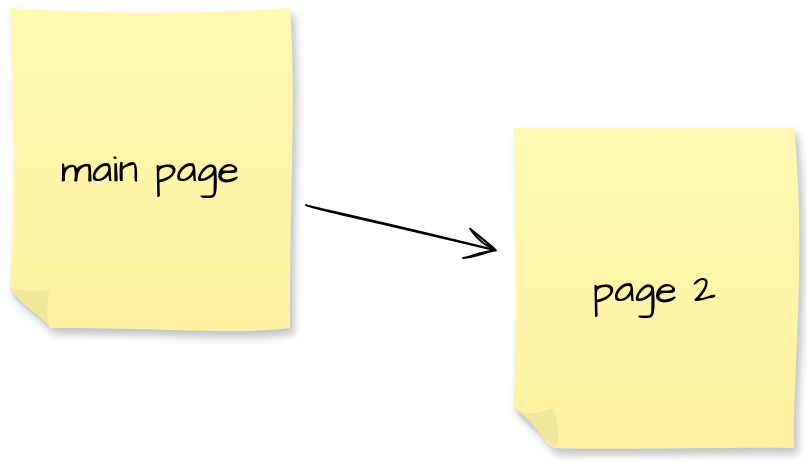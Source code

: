 <mxfile version="16.2.4" type="github">
  <diagram id="bqMy43B5gDIpmc8Rt2Yz" name="Page-1">
    <mxGraphModel dx="733" dy="668" grid="0" gridSize="10" guides="1" tooltips="1" connect="1" arrows="1" fold="1" page="0" pageScale="1" pageWidth="827" pageHeight="1169" math="0" shadow="0">
      <root>
        <mxCell id="0" />
        <mxCell id="1" parent="0" />
        <mxCell id="rl91YKuWZlUTPAav0e2G-4" style="edgeStyle=none;curved=1;rounded=0;sketch=1;hachureGap=4;orthogonalLoop=1;jettySize=auto;html=1;fontFamily=Architects Daughter;fontSource=https%3A%2F%2Ffonts.googleapis.com%2Fcss%3Ffamily%3DArchitects%2BDaughter;fontSize=16;endArrow=open;startSize=14;endSize=14;sourcePerimeterSpacing=8;targetPerimeterSpacing=8;" edge="1" parent="1" source="rl91YKuWZlUTPAav0e2G-1" target="rl91YKuWZlUTPAav0e2G-3">
          <mxGeometry relative="1" as="geometry" />
        </mxCell>
        <mxCell id="rl91YKuWZlUTPAav0e2G-1" value="main page" style="shape=note;whiteSpace=wrap;html=1;backgroundOutline=1;fontColor=#000000;darkOpacity=0.05;fillColor=#FFF9B2;strokeColor=none;fillStyle=solid;direction=west;gradientDirection=north;gradientColor=#FFF2A1;shadow=1;size=20;pointerEvents=1;sketch=1;hachureGap=4;fontFamily=Architects Daughter;fontSource=https%3A%2F%2Ffonts.googleapis.com%2Fcss%3Ffamily%3DArchitects%2BDaughter;fontSize=20;" vertex="1" parent="1">
          <mxGeometry x="124" y="188" width="140" height="160" as="geometry" />
        </mxCell>
        <mxCell id="rl91YKuWZlUTPAav0e2G-3" value="page 2" style="shape=note;whiteSpace=wrap;html=1;backgroundOutline=1;fontColor=#000000;darkOpacity=0.05;fillColor=#FFF9B2;strokeColor=none;fillStyle=solid;direction=west;gradientDirection=north;gradientColor=#FFF2A1;shadow=1;size=20;pointerEvents=1;sketch=1;hachureGap=4;fontFamily=Architects Daughter;fontSource=https%3A%2F%2Ffonts.googleapis.com%2Fcss%3Ffamily%3DArchitects%2BDaughter;fontSize=20;" vertex="1" parent="1">
          <mxGeometry x="376" y="248" width="140" height="160" as="geometry" />
        </mxCell>
      </root>
    </mxGraphModel>
  </diagram>
</mxfile>
